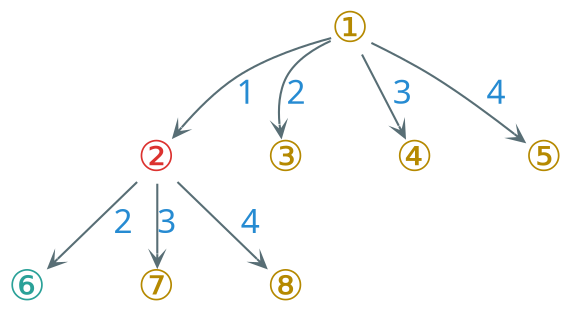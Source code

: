 digraph g {
    bgcolor=transparent
    rankdir=TB
    graph [nodesep=0.6, ranksep=0.3]
    node [shape=plain, color="#586e75", fontcolor="#dc322f", fontsize=20, fontname="LXGWWenKai"]
    edge [arrowhead=vee, color="#586e75", fontcolor="#268bd2", fontsize=16, fontname="LXGWWenKai" arrowsize=0.6]

    ②

    node [fontcolor="#b58900"]

    ① -> ② [label="1"]
    ① -> ③ [label="2"]
    ① -> ④ [label="3"]
    ① -> ⑤ [label="4"]

    node [fontcolor="#2aa198"]

    ② -> ⑥ [label="2"]

    node [fontcolor="#b58900"]

    ② -> ⑦ [label="3"]
    ② -> ⑧ [label="4"]
}